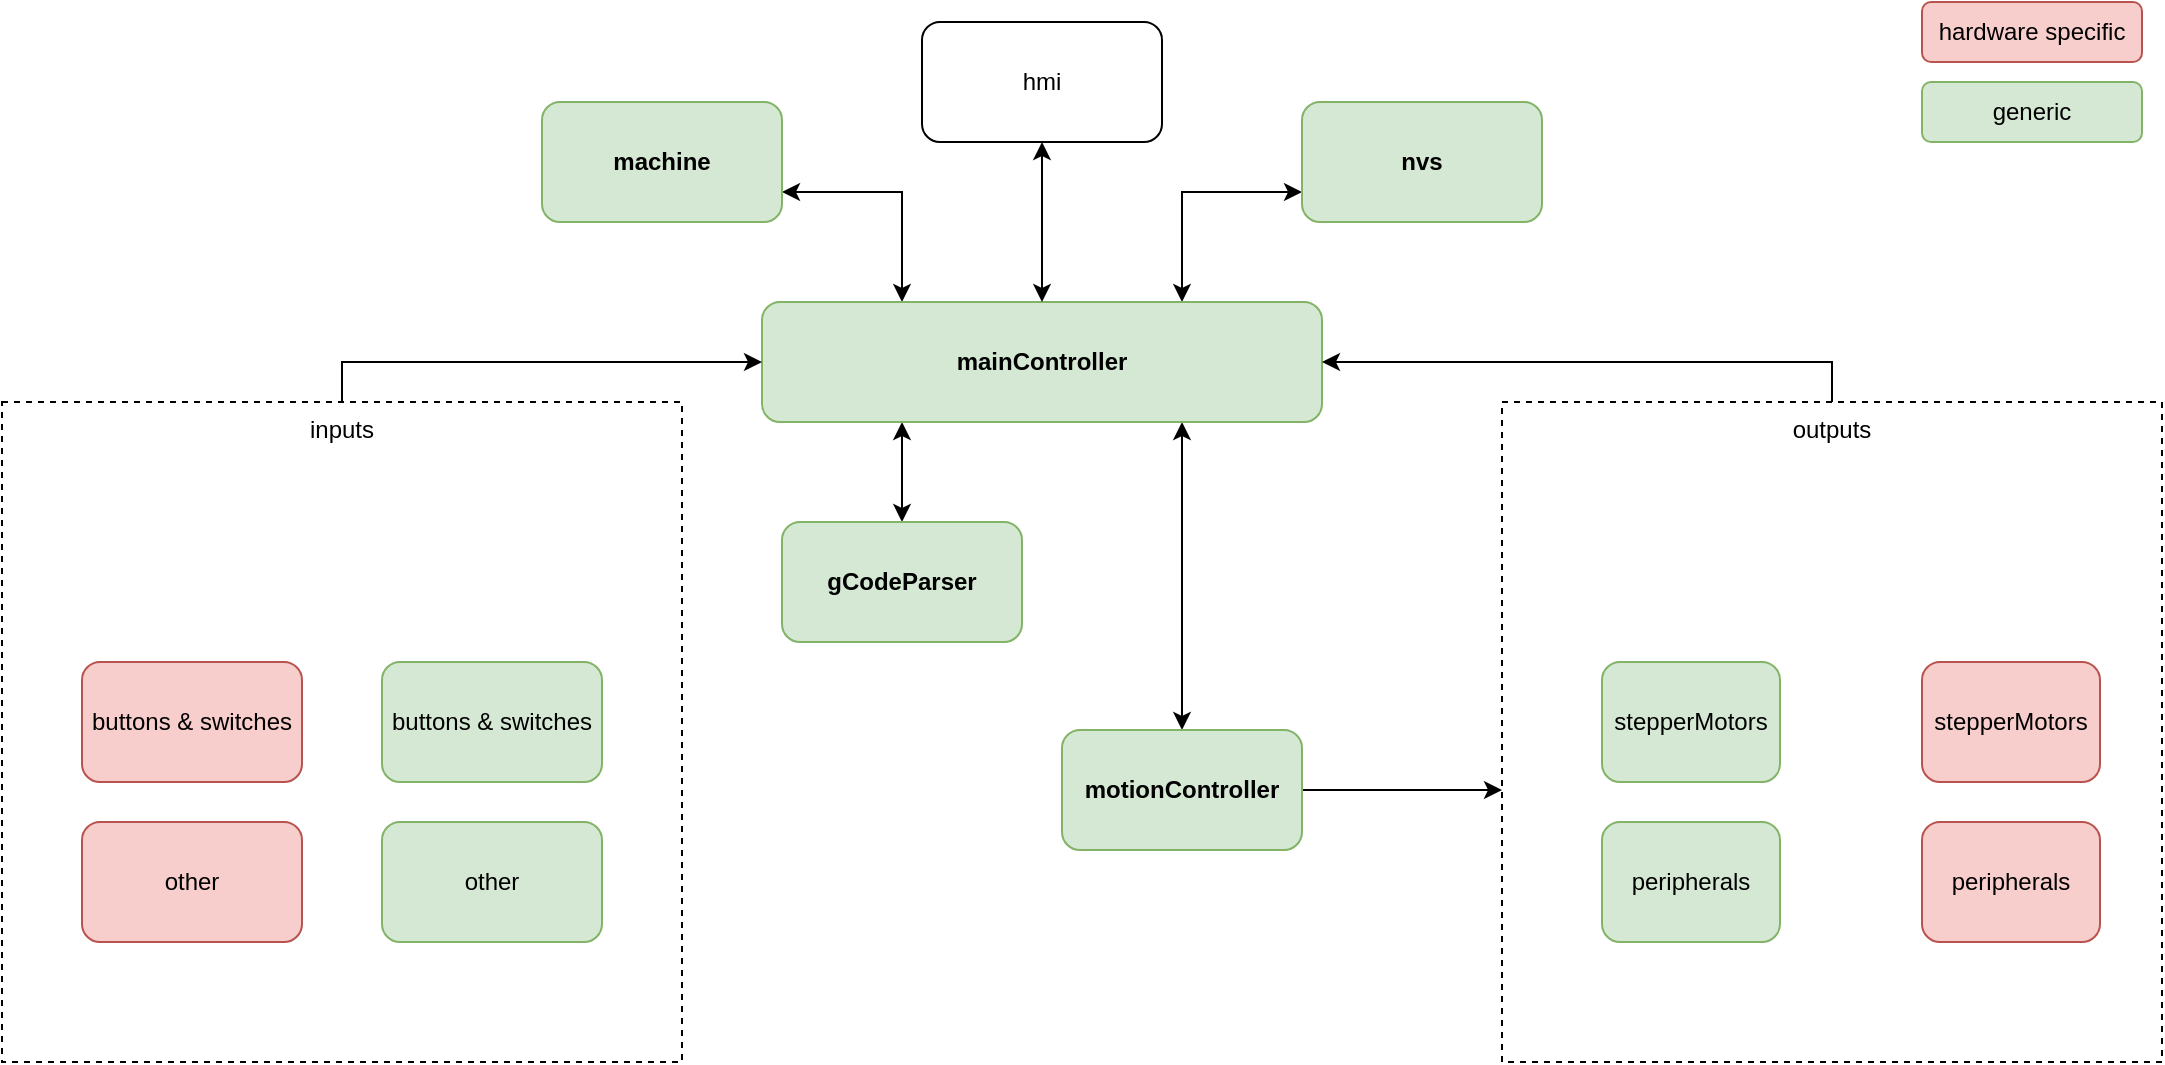 <mxfile version="16.2.2" type="device"><diagram id="0MQoMOjGXfSlk9ouFjal" name="Pagina-1"><mxGraphModel dx="1422" dy="846" grid="1" gridSize="10" guides="1" tooltips="1" connect="1" arrows="1" fold="1" page="1" pageScale="1" pageWidth="1169" pageHeight="827" math="0" shadow="0"><root><mxCell id="0"/><mxCell id="1" parent="0"/><mxCell id="PXXNyy9Rx-erySz9VTBM-20" style="edgeStyle=orthogonalEdgeStyle;rounded=0;orthogonalLoop=1;jettySize=auto;html=1;entryX=0.5;entryY=0;entryDx=0;entryDy=0;startArrow=classic;startFill=1;exitX=0.25;exitY=1;exitDx=0;exitDy=0;" edge="1" parent="1" source="PXXNyy9Rx-erySz9VTBM-1" target="PXXNyy9Rx-erySz9VTBM-16"><mxGeometry relative="1" as="geometry"/></mxCell><mxCell id="PXXNyy9Rx-erySz9VTBM-21" style="edgeStyle=orthogonalEdgeStyle;rounded=0;orthogonalLoop=1;jettySize=auto;html=1;exitX=0.75;exitY=1;exitDx=0;exitDy=0;entryX=0.5;entryY=0;entryDx=0;entryDy=0;startArrow=classic;startFill=1;" edge="1" parent="1" source="PXXNyy9Rx-erySz9VTBM-1" target="PXXNyy9Rx-erySz9VTBM-17"><mxGeometry relative="1" as="geometry"/></mxCell><mxCell id="PXXNyy9Rx-erySz9VTBM-29" style="edgeStyle=orthogonalEdgeStyle;rounded=0;orthogonalLoop=1;jettySize=auto;html=1;exitX=0.75;exitY=0;exitDx=0;exitDy=0;entryX=0;entryY=0.75;entryDx=0;entryDy=0;startArrow=classic;startFill=1;" edge="1" parent="1" source="PXXNyy9Rx-erySz9VTBM-1" target="PXXNyy9Rx-erySz9VTBM-28"><mxGeometry relative="1" as="geometry"/></mxCell><mxCell id="PXXNyy9Rx-erySz9VTBM-30" style="edgeStyle=orthogonalEdgeStyle;rounded=0;orthogonalLoop=1;jettySize=auto;html=1;exitX=0.25;exitY=0;exitDx=0;exitDy=0;entryX=1;entryY=0.75;entryDx=0;entryDy=0;startArrow=classic;startFill=1;" edge="1" parent="1" source="PXXNyy9Rx-erySz9VTBM-1" target="PXXNyy9Rx-erySz9VTBM-27"><mxGeometry relative="1" as="geometry"/></mxCell><mxCell id="PXXNyy9Rx-erySz9VTBM-1" value="mainController" style="rounded=1;whiteSpace=wrap;html=1;fillColor=#d5e8d4;strokeColor=#82b366;fontStyle=1" vertex="1" parent="1"><mxGeometry x="440" y="180" width="280" height="60" as="geometry"/></mxCell><mxCell id="PXXNyy9Rx-erySz9VTBM-3" style="edgeStyle=orthogonalEdgeStyle;rounded=0;orthogonalLoop=1;jettySize=auto;html=1;entryX=0.5;entryY=0;entryDx=0;entryDy=0;startArrow=classic;startFill=1;" edge="1" parent="1" source="PXXNyy9Rx-erySz9VTBM-2" target="PXXNyy9Rx-erySz9VTBM-1"><mxGeometry relative="1" as="geometry"/></mxCell><mxCell id="PXXNyy9Rx-erySz9VTBM-2" value="hmi" style="rounded=1;whiteSpace=wrap;html=1;" vertex="1" parent="1"><mxGeometry x="520" y="40" width="120" height="60" as="geometry"/></mxCell><mxCell id="PXXNyy9Rx-erySz9VTBM-18" style="edgeStyle=orthogonalEdgeStyle;rounded=0;orthogonalLoop=1;jettySize=auto;html=1;entryX=0;entryY=0.5;entryDx=0;entryDy=0;startArrow=none;startFill=0;exitX=0.5;exitY=0;exitDx=0;exitDy=0;" edge="1" parent="1" source="PXXNyy9Rx-erySz9VTBM-5" target="PXXNyy9Rx-erySz9VTBM-1"><mxGeometry relative="1" as="geometry"/></mxCell><mxCell id="PXXNyy9Rx-erySz9VTBM-5" value="inputs" style="rounded=0;whiteSpace=wrap;html=1;dashed=1;fillColor=none;align=center;horizontal=1;verticalAlign=top;" vertex="1" parent="1"><mxGeometry x="60" y="230" width="340" height="330" as="geometry"/></mxCell><mxCell id="PXXNyy9Rx-erySz9VTBM-19" style="edgeStyle=orthogonalEdgeStyle;rounded=0;orthogonalLoop=1;jettySize=auto;html=1;entryX=1;entryY=0.5;entryDx=0;entryDy=0;startArrow=none;startFill=0;exitX=0.5;exitY=0;exitDx=0;exitDy=0;" edge="1" parent="1" source="PXXNyy9Rx-erySz9VTBM-10" target="PXXNyy9Rx-erySz9VTBM-1"><mxGeometry relative="1" as="geometry"/></mxCell><mxCell id="PXXNyy9Rx-erySz9VTBM-10" value="outputs" style="rounded=0;whiteSpace=wrap;html=1;dashed=1;fillColor=none;align=center;horizontal=1;verticalAlign=top;" vertex="1" parent="1"><mxGeometry x="810" y="230" width="330" height="330" as="geometry"/></mxCell><mxCell id="PXXNyy9Rx-erySz9VTBM-12" value="stepperMotors" style="rounded=1;whiteSpace=wrap;html=1;fillColor=#f8cecc;strokeColor=#b85450;" vertex="1" parent="1"><mxGeometry x="1020" y="360" width="89" height="60" as="geometry"/></mxCell><mxCell id="PXXNyy9Rx-erySz9VTBM-13" value="peripherals" style="rounded=1;whiteSpace=wrap;html=1;fillColor=#f8cecc;strokeColor=#b85450;" vertex="1" parent="1"><mxGeometry x="1020" y="440" width="89" height="60" as="geometry"/></mxCell><mxCell id="PXXNyy9Rx-erySz9VTBM-16" value="gCodeParser" style="rounded=1;whiteSpace=wrap;html=1;fillColor=#d5e8d4;strokeColor=#82b366;fontStyle=1" vertex="1" parent="1"><mxGeometry x="450" y="290" width="120" height="60" as="geometry"/></mxCell><mxCell id="PXXNyy9Rx-erySz9VTBM-22" style="edgeStyle=orthogonalEdgeStyle;rounded=0;orthogonalLoop=1;jettySize=auto;html=1;startArrow=none;startFill=0;" edge="1" parent="1" source="PXXNyy9Rx-erySz9VTBM-17"><mxGeometry relative="1" as="geometry"><mxPoint x="810" y="424" as="targetPoint"/></mxGeometry></mxCell><mxCell id="PXXNyy9Rx-erySz9VTBM-17" value="motionController" style="rounded=1;whiteSpace=wrap;html=1;fillColor=#d5e8d4;strokeColor=#82b366;fontStyle=1" vertex="1" parent="1"><mxGeometry x="590" y="394" width="120" height="60" as="geometry"/></mxCell><mxCell id="PXXNyy9Rx-erySz9VTBM-4" value="buttons &amp;amp; switches" style="rounded=1;whiteSpace=wrap;html=1;fillColor=#f8cecc;strokeColor=#b85450;" vertex="1" parent="1"><mxGeometry x="100" y="360" width="110" height="60" as="geometry"/></mxCell><mxCell id="PXXNyy9Rx-erySz9VTBM-6" value="other" style="rounded=1;whiteSpace=wrap;html=1;fillColor=#f8cecc;strokeColor=#b85450;" vertex="1" parent="1"><mxGeometry x="100" y="440" width="110" height="60" as="geometry"/></mxCell><mxCell id="PXXNyy9Rx-erySz9VTBM-23" value="buttons &amp;amp; switches" style="rounded=1;whiteSpace=wrap;html=1;fillColor=#d5e8d4;strokeColor=#82b366;" vertex="1" parent="1"><mxGeometry x="250" y="360" width="110" height="60" as="geometry"/></mxCell><mxCell id="PXXNyy9Rx-erySz9VTBM-24" value="other" style="rounded=1;whiteSpace=wrap;html=1;fillColor=#d5e8d4;strokeColor=#82b366;" vertex="1" parent="1"><mxGeometry x="250" y="440" width="110" height="60" as="geometry"/></mxCell><mxCell id="PXXNyy9Rx-erySz9VTBM-25" value="stepperMotors" style="rounded=1;whiteSpace=wrap;html=1;fillColor=#d5e8d4;strokeColor=#82b366;" vertex="1" parent="1"><mxGeometry x="860" y="360" width="89" height="60" as="geometry"/></mxCell><mxCell id="PXXNyy9Rx-erySz9VTBM-26" value="peripherals" style="rounded=1;whiteSpace=wrap;html=1;fillColor=#d5e8d4;strokeColor=#82b366;" vertex="1" parent="1"><mxGeometry x="860" y="440" width="89" height="60" as="geometry"/></mxCell><mxCell id="PXXNyy9Rx-erySz9VTBM-27" value="machine" style="rounded=1;whiteSpace=wrap;html=1;fillColor=#d5e8d4;strokeColor=#82b366;fontStyle=1" vertex="1" parent="1"><mxGeometry x="330" y="80" width="120" height="60" as="geometry"/></mxCell><mxCell id="PXXNyy9Rx-erySz9VTBM-28" value="nvs" style="rounded=1;whiteSpace=wrap;html=1;fillColor=#d5e8d4;strokeColor=#82b366;fontStyle=1" vertex="1" parent="1"><mxGeometry x="710" y="80" width="120" height="60" as="geometry"/></mxCell><mxCell id="PXXNyy9Rx-erySz9VTBM-31" value="hardware specific" style="rounded=1;whiteSpace=wrap;html=1;fillColor=#f8cecc;strokeColor=#b85450;" vertex="1" parent="1"><mxGeometry x="1020" y="30" width="110" height="30" as="geometry"/></mxCell><mxCell id="PXXNyy9Rx-erySz9VTBM-32" value="generic" style="rounded=1;whiteSpace=wrap;html=1;fillColor=#d5e8d4;strokeColor=#82b366;fontStyle=0" vertex="1" parent="1"><mxGeometry x="1020" y="70" width="110" height="30" as="geometry"/></mxCell></root></mxGraphModel></diagram></mxfile>